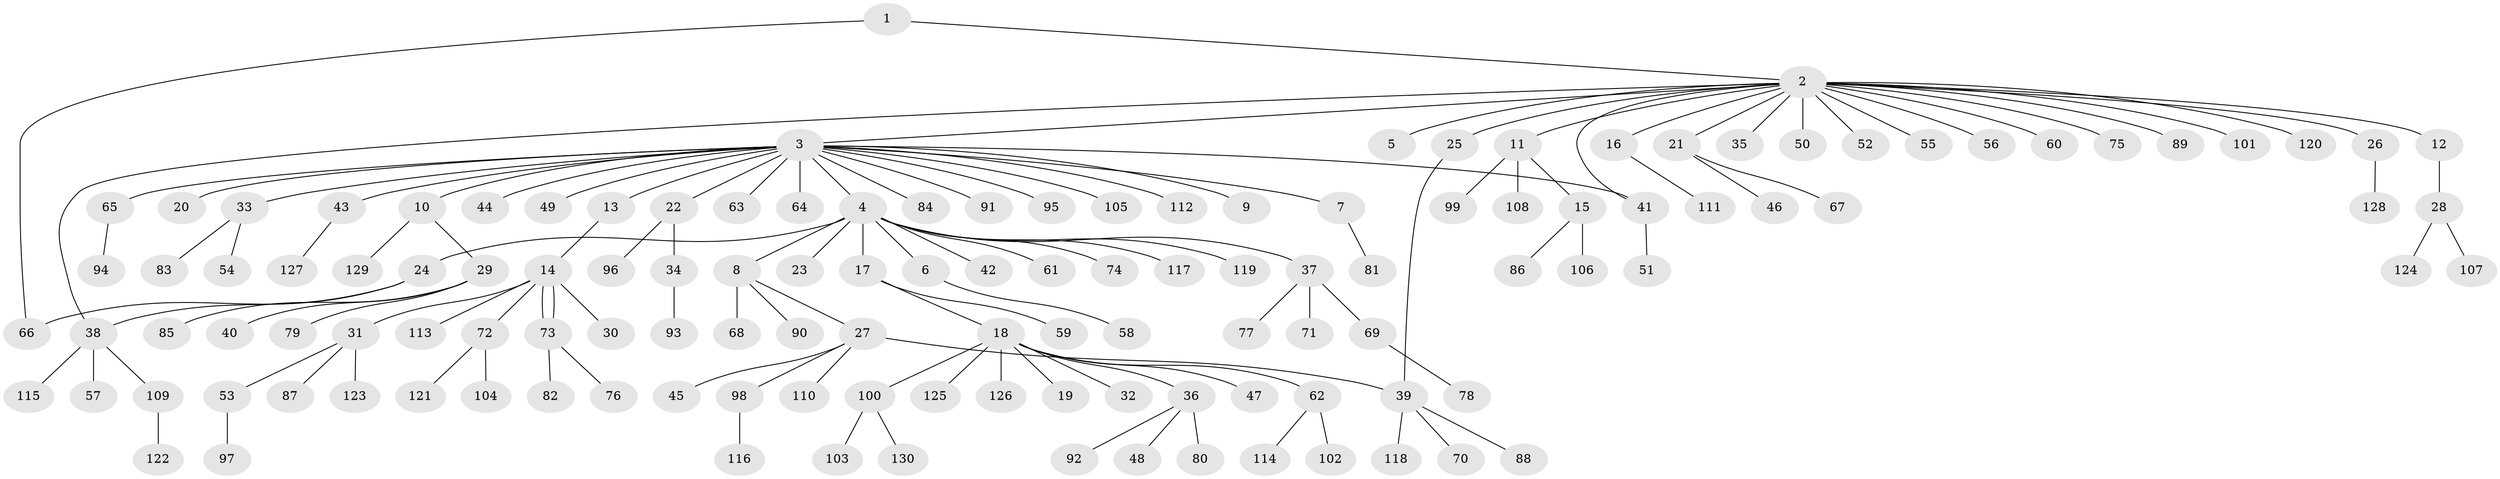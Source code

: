 // coarse degree distribution, {2: 0.14563106796116504, 20: 0.009708737864077669, 31: 0.009708737864077669, 1: 0.6893203883495146, 3: 0.08737864077669903, 7: 0.009708737864077669, 8: 0.009708737864077669, 5: 0.019417475728155338, 4: 0.019417475728155338}
// Generated by graph-tools (version 1.1) at 2025/23/03/03/25 07:23:54]
// undirected, 130 vertices, 134 edges
graph export_dot {
graph [start="1"]
  node [color=gray90,style=filled];
  1;
  2;
  3;
  4;
  5;
  6;
  7;
  8;
  9;
  10;
  11;
  12;
  13;
  14;
  15;
  16;
  17;
  18;
  19;
  20;
  21;
  22;
  23;
  24;
  25;
  26;
  27;
  28;
  29;
  30;
  31;
  32;
  33;
  34;
  35;
  36;
  37;
  38;
  39;
  40;
  41;
  42;
  43;
  44;
  45;
  46;
  47;
  48;
  49;
  50;
  51;
  52;
  53;
  54;
  55;
  56;
  57;
  58;
  59;
  60;
  61;
  62;
  63;
  64;
  65;
  66;
  67;
  68;
  69;
  70;
  71;
  72;
  73;
  74;
  75;
  76;
  77;
  78;
  79;
  80;
  81;
  82;
  83;
  84;
  85;
  86;
  87;
  88;
  89;
  90;
  91;
  92;
  93;
  94;
  95;
  96;
  97;
  98;
  99;
  100;
  101;
  102;
  103;
  104;
  105;
  106;
  107;
  108;
  109;
  110;
  111;
  112;
  113;
  114;
  115;
  116;
  117;
  118;
  119;
  120;
  121;
  122;
  123;
  124;
  125;
  126;
  127;
  128;
  129;
  130;
  1 -- 2;
  1 -- 66;
  2 -- 3;
  2 -- 5;
  2 -- 11;
  2 -- 12;
  2 -- 16;
  2 -- 21;
  2 -- 25;
  2 -- 26;
  2 -- 35;
  2 -- 38;
  2 -- 41;
  2 -- 50;
  2 -- 52;
  2 -- 55;
  2 -- 56;
  2 -- 60;
  2 -- 75;
  2 -- 89;
  2 -- 101;
  2 -- 120;
  3 -- 4;
  3 -- 7;
  3 -- 9;
  3 -- 10;
  3 -- 13;
  3 -- 20;
  3 -- 22;
  3 -- 33;
  3 -- 41;
  3 -- 43;
  3 -- 44;
  3 -- 49;
  3 -- 63;
  3 -- 64;
  3 -- 65;
  3 -- 84;
  3 -- 91;
  3 -- 95;
  3 -- 105;
  3 -- 112;
  4 -- 6;
  4 -- 8;
  4 -- 17;
  4 -- 23;
  4 -- 24;
  4 -- 37;
  4 -- 42;
  4 -- 61;
  4 -- 74;
  4 -- 117;
  4 -- 119;
  6 -- 58;
  7 -- 81;
  8 -- 27;
  8 -- 68;
  8 -- 90;
  10 -- 29;
  10 -- 129;
  11 -- 15;
  11 -- 99;
  11 -- 108;
  12 -- 28;
  13 -- 14;
  14 -- 30;
  14 -- 31;
  14 -- 72;
  14 -- 73;
  14 -- 73;
  14 -- 113;
  15 -- 86;
  15 -- 106;
  16 -- 111;
  17 -- 18;
  17 -- 59;
  18 -- 19;
  18 -- 32;
  18 -- 36;
  18 -- 47;
  18 -- 62;
  18 -- 100;
  18 -- 125;
  18 -- 126;
  21 -- 46;
  21 -- 67;
  22 -- 34;
  22 -- 96;
  24 -- 38;
  24 -- 66;
  25 -- 39;
  26 -- 128;
  27 -- 39;
  27 -- 45;
  27 -- 98;
  27 -- 110;
  28 -- 107;
  28 -- 124;
  29 -- 40;
  29 -- 79;
  29 -- 85;
  31 -- 53;
  31 -- 87;
  31 -- 123;
  33 -- 54;
  33 -- 83;
  34 -- 93;
  36 -- 48;
  36 -- 80;
  36 -- 92;
  37 -- 69;
  37 -- 71;
  37 -- 77;
  38 -- 57;
  38 -- 109;
  38 -- 115;
  39 -- 70;
  39 -- 88;
  39 -- 118;
  41 -- 51;
  43 -- 127;
  53 -- 97;
  62 -- 102;
  62 -- 114;
  65 -- 94;
  69 -- 78;
  72 -- 104;
  72 -- 121;
  73 -- 76;
  73 -- 82;
  98 -- 116;
  100 -- 103;
  100 -- 130;
  109 -- 122;
}
